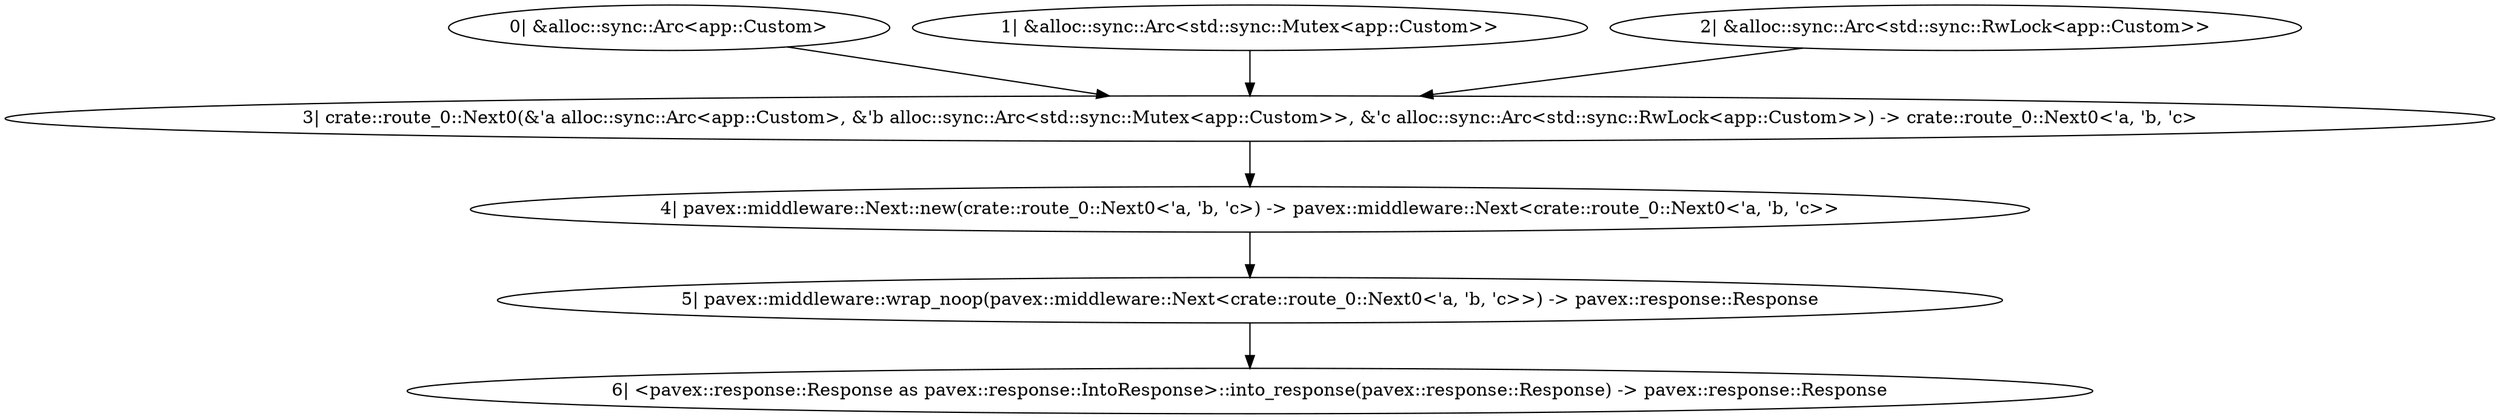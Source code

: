 digraph "GET / - 0" {
    0 [ label = "0| &alloc::sync::Arc<app::Custom>"]
    1 [ label = "1| &alloc::sync::Arc<std::sync::Mutex<app::Custom>>"]
    2 [ label = "2| &alloc::sync::Arc<std::sync::RwLock<app::Custom>>"]
    3 [ label = "3| crate::route_0::Next0(&'a alloc::sync::Arc<app::Custom>, &'b alloc::sync::Arc<std::sync::Mutex<app::Custom>>, &'c alloc::sync::Arc<std::sync::RwLock<app::Custom>>) -> crate::route_0::Next0<'a, 'b, 'c>"]
    4 [ label = "4| pavex::middleware::Next::new(crate::route_0::Next0<'a, 'b, 'c>) -> pavex::middleware::Next<crate::route_0::Next0<'a, 'b, 'c>>"]
    5 [ label = "5| pavex::middleware::wrap_noop(pavex::middleware::Next<crate::route_0::Next0<'a, 'b, 'c>>) -> pavex::response::Response"]
    6 [ label = "6| <pavex::response::Response as pavex::response::IntoResponse>::into_response(pavex::response::Response) -> pavex::response::Response"]
    4 -> 5 [ ]
    3 -> 4 [ ]
    2 -> 3 [ ]
    1 -> 3 [ ]
    5 -> 6 [ ]
    0 -> 3 [ ]
}
digraph "GET / - 1" {
    0 [ label = "0| &alloc::sync::Arc<app::Custom>"]
    1 [ label = "1| &alloc::sync::Arc<std::sync::Mutex<app::Custom>>"]
    2 [ label = "2| &alloc::sync::Arc<std::sync::RwLock<app::Custom>>"]
    3 [ label = "3| app::handler(&alloc::sync::Arc<app::Custom>, &alloc::sync::Arc<std::sync::Mutex<app::Custom>>, &alloc::sync::Arc<std::sync::RwLock<app::Custom>>) -> http::StatusCode"]
    4 [ label = "4| <http::StatusCode as pavex::response::IntoResponse>::into_response(http::StatusCode) -> pavex::response::Response"]
    2 -> 3 [ ]
    1 -> 3 [ ]
    3 -> 4 [ ]
    0 -> 3 [ ]
}
digraph "* * - 0" {
    0 [ label = "0| &pavex::router::AllowedMethods"]
    1 [ label = "1| crate::route_1::Next0(&'a pavex::router::AllowedMethods) -> crate::route_1::Next0<'a>"]
    2 [ label = "2| pavex::middleware::Next::new(crate::route_1::Next0<'a>) -> pavex::middleware::Next<crate::route_1::Next0<'a>>"]
    3 [ label = "3| pavex::middleware::wrap_noop(pavex::middleware::Next<crate::route_1::Next0<'a>>) -> pavex::response::Response"]
    4 [ label = "4| <pavex::response::Response as pavex::response::IntoResponse>::into_response(pavex::response::Response) -> pavex::response::Response"]
    2 -> 3 [ ]
    1 -> 2 [ ]
    3 -> 4 [ ]
    0 -> 1 [ ]
}
digraph "* * - 1" {
    0 [ label = "0| &pavex::router::AllowedMethods"]
    1 [ label = "1| pavex::router::default_fallback(&pavex::router::AllowedMethods) -> pavex::response::Response"]
    2 [ label = "2| <pavex::response::Response as pavex::response::IntoResponse>::into_response(pavex::response::Response) -> pavex::response::Response"]
    1 -> 2 [ ]
    0 -> 1 [ ]
}
digraph app_state {
    0 [ label = "0| app::arc_rwlock() -> alloc::sync::Arc<std::sync::RwLock<app::Custom>>"]
    1 [ label = "1| app::arc_mutex() -> alloc::sync::Arc<std::sync::Mutex<app::Custom>>"]
    2 [ label = "2| app::arc() -> alloc::sync::Arc<app::Custom>"]
    3 [ label = "3| crate::ApplicationState(alloc::sync::Arc<app::Custom>, alloc::sync::Arc<std::sync::Mutex<app::Custom>>, alloc::sync::Arc<std::sync::RwLock<app::Custom>>) -> crate::ApplicationState"]
    0 -> 3 [ ]
    1 -> 3 [ ]
    2 -> 3 [ ]
}
